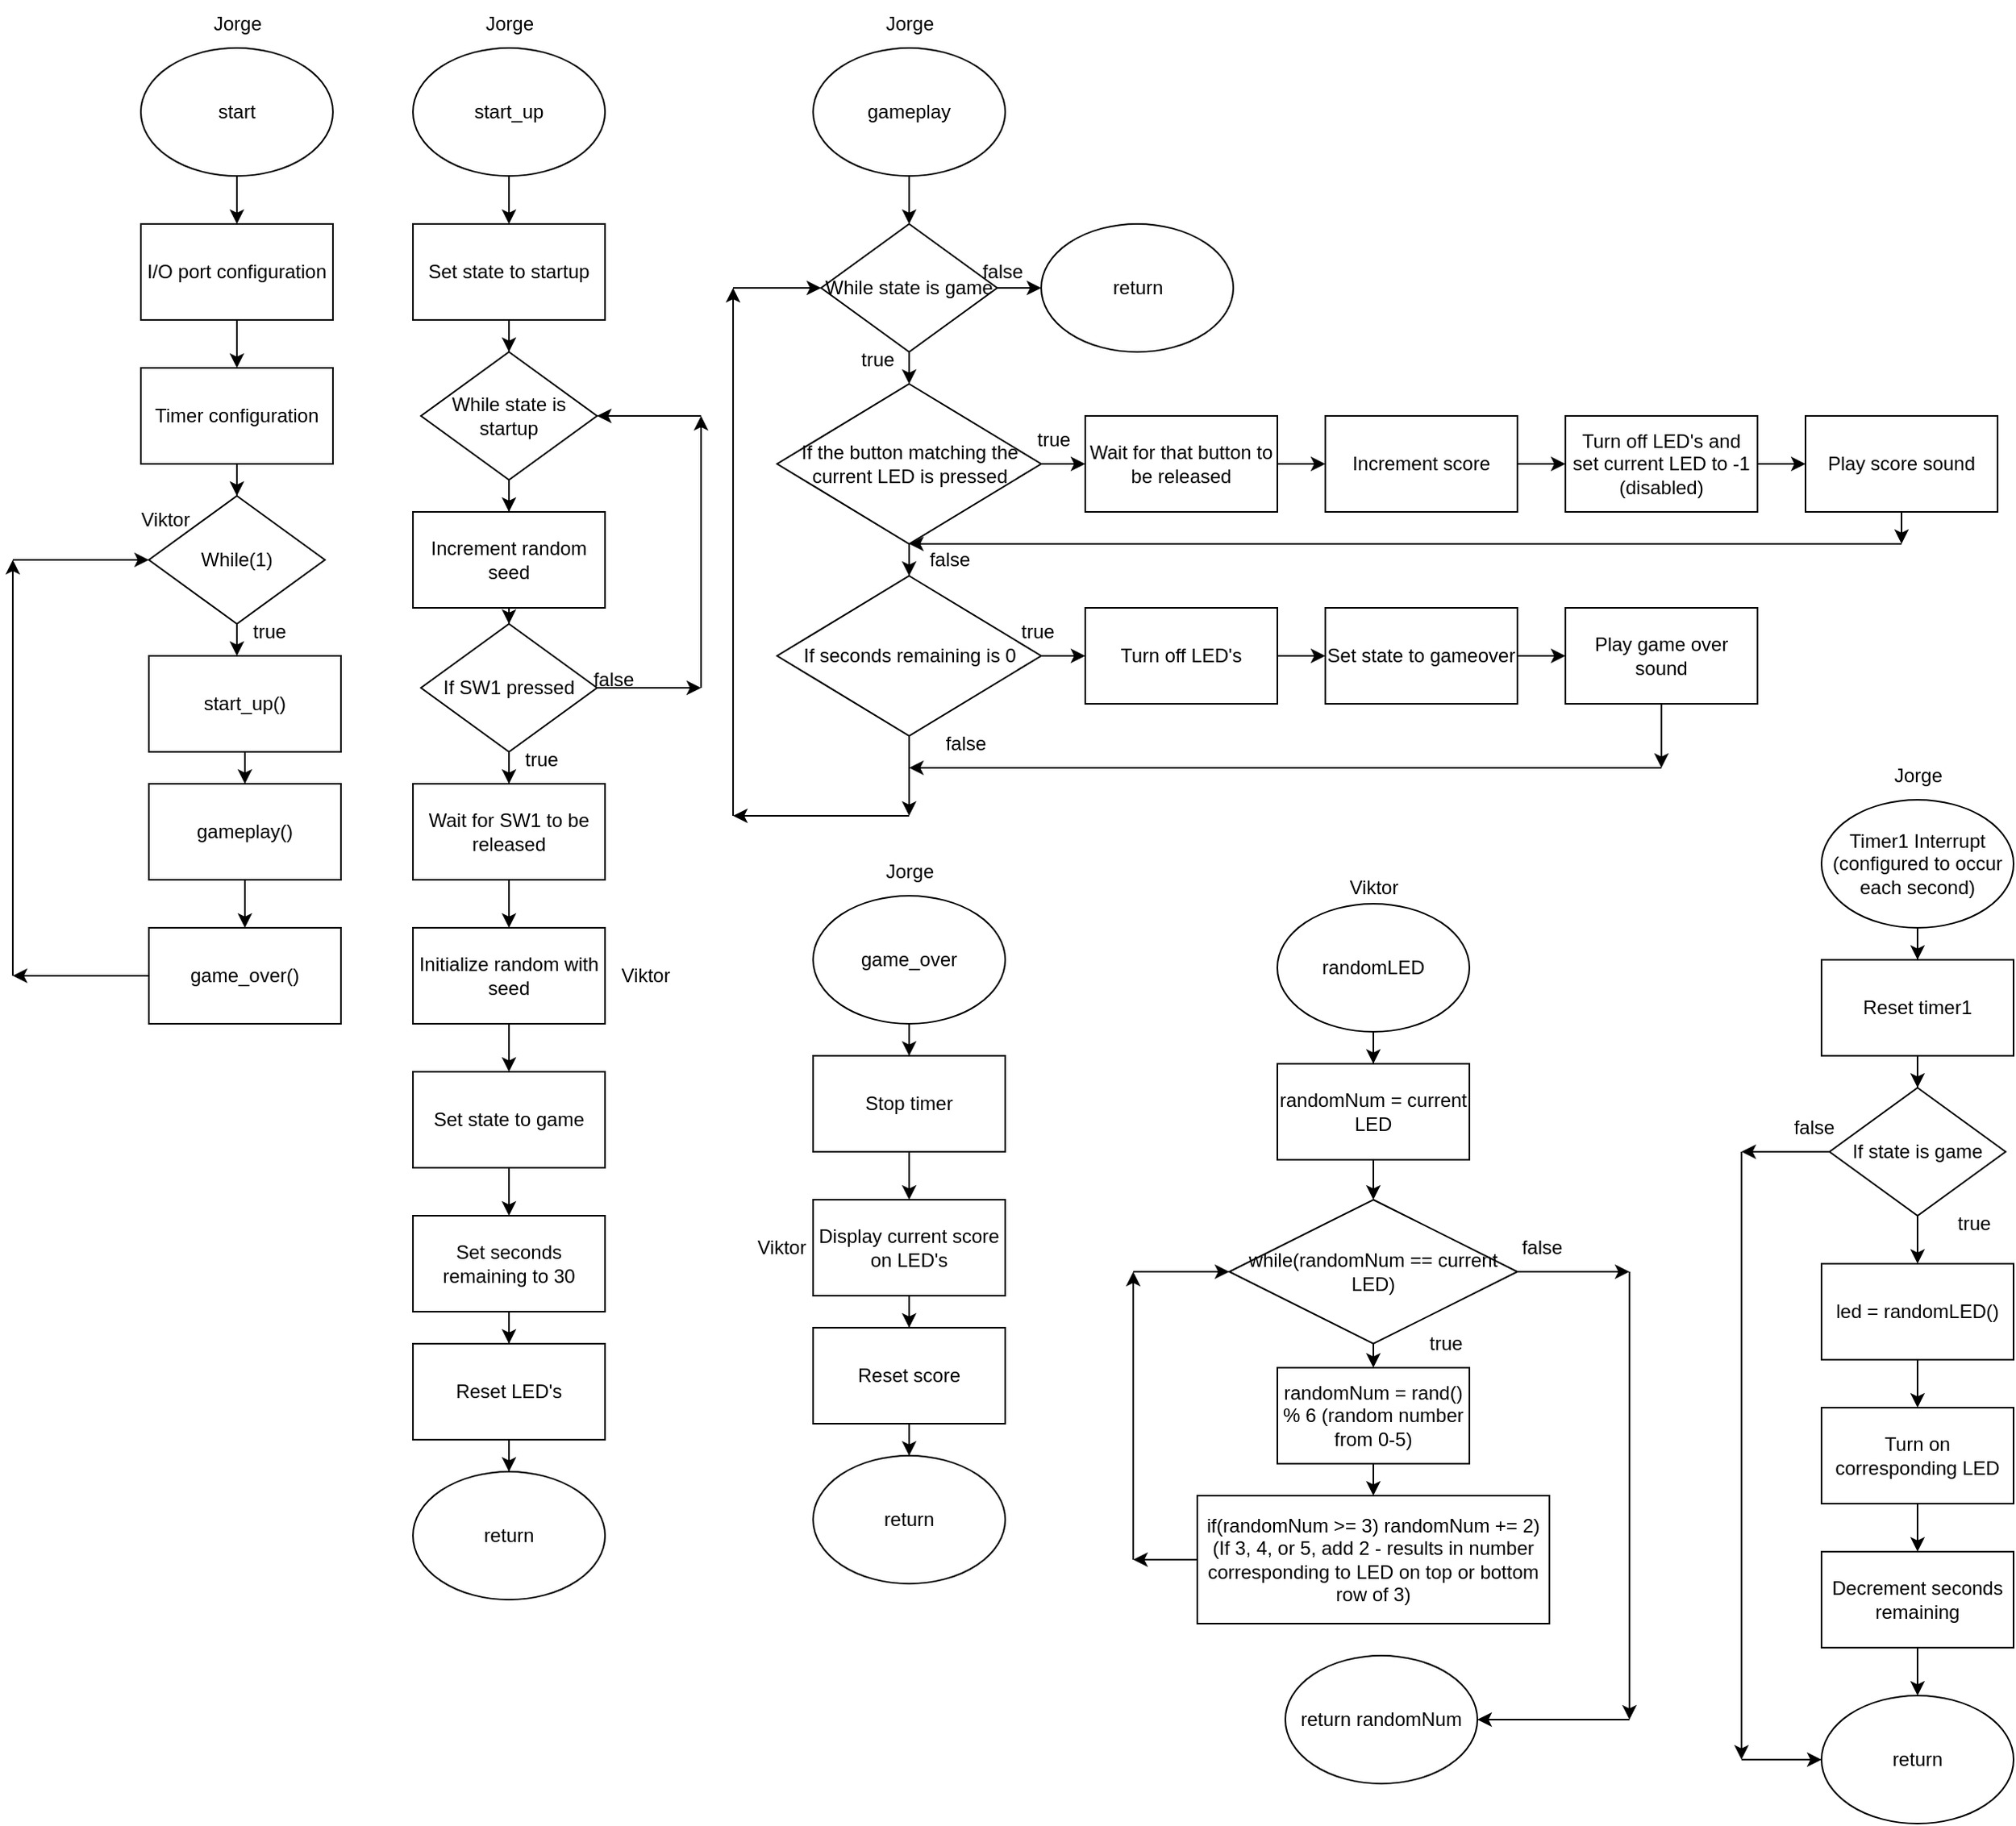 <mxfile version="22.1.5" type="google">
  <diagram name="Page-1" id="yQ4pueWNBLwG0sALhrLb">
    <mxGraphModel dx="3733" dy="2081" grid="1" gridSize="10" guides="1" tooltips="1" connect="1" arrows="1" fold="1" page="1" pageScale="1" pageWidth="850" pageHeight="1100" math="0" shadow="0">
      <root>
        <mxCell id="0" />
        <mxCell id="1" parent="0" />
        <mxCell id="6i89CnMC8SLg-t6TyI8X-24" style="edgeStyle=orthogonalEdgeStyle;rounded=0;orthogonalLoop=1;jettySize=auto;html=1;" parent="1" source="6i89CnMC8SLg-t6TyI8X-2" target="6i89CnMC8SLg-t6TyI8X-3" edge="1">
          <mxGeometry relative="1" as="geometry" />
        </mxCell>
        <mxCell id="6i89CnMC8SLg-t6TyI8X-2" value="start" style="ellipse;whiteSpace=wrap;html=1;" parent="1" vertex="1">
          <mxGeometry x="-830" y="-10" width="120" height="80" as="geometry" />
        </mxCell>
        <mxCell id="6i89CnMC8SLg-t6TyI8X-23" style="edgeStyle=orthogonalEdgeStyle;rounded=0;orthogonalLoop=1;jettySize=auto;html=1;entryX=0.5;entryY=0;entryDx=0;entryDy=0;" parent="1" source="6i89CnMC8SLg-t6TyI8X-3" target="6i89CnMC8SLg-t6TyI8X-4" edge="1">
          <mxGeometry relative="1" as="geometry" />
        </mxCell>
        <mxCell id="6i89CnMC8SLg-t6TyI8X-3" value="I/O port configuration" style="rounded=0;whiteSpace=wrap;html=1;" parent="1" vertex="1">
          <mxGeometry x="-830" y="100" width="120" height="60" as="geometry" />
        </mxCell>
        <mxCell id="6i89CnMC8SLg-t6TyI8X-22" style="edgeStyle=orthogonalEdgeStyle;rounded=0;orthogonalLoop=1;jettySize=auto;html=1;entryX=0.5;entryY=0;entryDx=0;entryDy=0;" parent="1" source="6i89CnMC8SLg-t6TyI8X-4" target="6i89CnMC8SLg-t6TyI8X-5" edge="1">
          <mxGeometry relative="1" as="geometry" />
        </mxCell>
        <mxCell id="6i89CnMC8SLg-t6TyI8X-4" value="Timer configuration" style="rounded=0;whiteSpace=wrap;html=1;" parent="1" vertex="1">
          <mxGeometry x="-830" y="190" width="120" height="60" as="geometry" />
        </mxCell>
        <mxCell id="6i89CnMC8SLg-t6TyI8X-5" value="While(1)" style="rhombus;whiteSpace=wrap;html=1;" parent="1" vertex="1">
          <mxGeometry x="-825" y="270" width="110" height="80" as="geometry" />
        </mxCell>
        <mxCell id="6i89CnMC8SLg-t6TyI8X-17" style="edgeStyle=orthogonalEdgeStyle;rounded=0;orthogonalLoop=1;jettySize=auto;html=1;entryX=0.5;entryY=0;entryDx=0;entryDy=0;" parent="1" source="6i89CnMC8SLg-t6TyI8X-13" target="6i89CnMC8SLg-t6TyI8X-14" edge="1">
          <mxGeometry relative="1" as="geometry" />
        </mxCell>
        <mxCell id="6i89CnMC8SLg-t6TyI8X-13" value="start_up()" style="rounded=0;whiteSpace=wrap;html=1;" parent="1" vertex="1">
          <mxGeometry x="-825" y="370" width="120" height="60" as="geometry" />
        </mxCell>
        <mxCell id="6i89CnMC8SLg-t6TyI8X-18" style="edgeStyle=orthogonalEdgeStyle;rounded=0;orthogonalLoop=1;jettySize=auto;html=1;entryX=0.5;entryY=0;entryDx=0;entryDy=0;" parent="1" source="6i89CnMC8SLg-t6TyI8X-14" target="6i89CnMC8SLg-t6TyI8X-15" edge="1">
          <mxGeometry relative="1" as="geometry" />
        </mxCell>
        <mxCell id="6i89CnMC8SLg-t6TyI8X-14" value="gameplay()" style="rounded=0;whiteSpace=wrap;html=1;" parent="1" vertex="1">
          <mxGeometry x="-825" y="450" width="120" height="60" as="geometry" />
        </mxCell>
        <mxCell id="6i89CnMC8SLg-t6TyI8X-19" style="edgeStyle=orthogonalEdgeStyle;rounded=0;orthogonalLoop=1;jettySize=auto;html=1;" parent="1" source="6i89CnMC8SLg-t6TyI8X-15" edge="1">
          <mxGeometry relative="1" as="geometry">
            <mxPoint x="-910" y="570" as="targetPoint" />
          </mxGeometry>
        </mxCell>
        <mxCell id="6i89CnMC8SLg-t6TyI8X-15" value="game_over()" style="rounded=0;whiteSpace=wrap;html=1;" parent="1" vertex="1">
          <mxGeometry x="-825" y="540" width="120" height="60" as="geometry" />
        </mxCell>
        <mxCell id="6i89CnMC8SLg-t6TyI8X-16" style="edgeStyle=orthogonalEdgeStyle;rounded=0;orthogonalLoop=1;jettySize=auto;html=1;entryX=0.451;entryY=0.003;entryDx=0;entryDy=0;entryPerimeter=0;" parent="1" source="6i89CnMC8SLg-t6TyI8X-5" target="6i89CnMC8SLg-t6TyI8X-13" edge="1">
          <mxGeometry relative="1" as="geometry" />
        </mxCell>
        <mxCell id="6i89CnMC8SLg-t6TyI8X-20" value="" style="endArrow=classic;html=1;rounded=0;" parent="1" edge="1">
          <mxGeometry width="50" height="50" relative="1" as="geometry">
            <mxPoint x="-910" y="570" as="sourcePoint" />
            <mxPoint x="-910" y="310" as="targetPoint" />
          </mxGeometry>
        </mxCell>
        <mxCell id="6i89CnMC8SLg-t6TyI8X-21" value="" style="endArrow=classic;html=1;rounded=0;entryX=0;entryY=0.5;entryDx=0;entryDy=0;" parent="1" target="6i89CnMC8SLg-t6TyI8X-5" edge="1">
          <mxGeometry width="50" height="50" relative="1" as="geometry">
            <mxPoint x="-910" y="310" as="sourcePoint" />
            <mxPoint x="-1030" y="310" as="targetPoint" />
          </mxGeometry>
        </mxCell>
        <mxCell id="6i89CnMC8SLg-t6TyI8X-42" style="edgeStyle=orthogonalEdgeStyle;rounded=0;orthogonalLoop=1;jettySize=auto;html=1;" parent="1" source="6i89CnMC8SLg-t6TyI8X-25" target="6i89CnMC8SLg-t6TyI8X-26" edge="1">
          <mxGeometry relative="1" as="geometry" />
        </mxCell>
        <mxCell id="6i89CnMC8SLg-t6TyI8X-25" value="Timer1 Interrupt (configured to occur each second)" style="ellipse;whiteSpace=wrap;html=1;" parent="1" vertex="1">
          <mxGeometry x="220" y="460" width="120" height="80" as="geometry" />
        </mxCell>
        <mxCell id="6i89CnMC8SLg-t6TyI8X-41" style="edgeStyle=orthogonalEdgeStyle;rounded=0;orthogonalLoop=1;jettySize=auto;html=1;" parent="1" source="6i89CnMC8SLg-t6TyI8X-26" target="6i89CnMC8SLg-t6TyI8X-27" edge="1">
          <mxGeometry relative="1" as="geometry" />
        </mxCell>
        <mxCell id="6i89CnMC8SLg-t6TyI8X-26" value="Reset timer1" style="rounded=0;whiteSpace=wrap;html=1;" parent="1" vertex="1">
          <mxGeometry x="220" y="560" width="120" height="60" as="geometry" />
        </mxCell>
        <mxCell id="6i89CnMC8SLg-t6TyI8X-34" style="edgeStyle=orthogonalEdgeStyle;rounded=0;orthogonalLoop=1;jettySize=auto;html=1;" parent="1" source="6i89CnMC8SLg-t6TyI8X-27" edge="1">
          <mxGeometry relative="1" as="geometry">
            <mxPoint x="170" y="680" as="targetPoint" />
          </mxGeometry>
        </mxCell>
        <mxCell id="6i89CnMC8SLg-t6TyI8X-38" style="edgeStyle=orthogonalEdgeStyle;rounded=0;orthogonalLoop=1;jettySize=auto;html=1;" parent="1" source="6i89CnMC8SLg-t6TyI8X-27" target="6i89CnMC8SLg-t6TyI8X-29" edge="1">
          <mxGeometry relative="1" as="geometry" />
        </mxCell>
        <mxCell id="6i89CnMC8SLg-t6TyI8X-27" value="If state is game" style="rhombus;whiteSpace=wrap;html=1;" parent="1" vertex="1">
          <mxGeometry x="225" y="640" width="110" height="80" as="geometry" />
        </mxCell>
        <mxCell id="6i89CnMC8SLg-t6TyI8X-28" value="true" style="text;html=1;align=center;verticalAlign=middle;resizable=0;points=[];autosize=1;strokeColor=none;fillColor=none;" parent="1" vertex="1">
          <mxGeometry x="295" y="710" width="40" height="30" as="geometry" />
        </mxCell>
        <mxCell id="6i89CnMC8SLg-t6TyI8X-39" style="edgeStyle=orthogonalEdgeStyle;rounded=0;orthogonalLoop=1;jettySize=auto;html=1;" parent="1" source="6i89CnMC8SLg-t6TyI8X-29" target="6i89CnMC8SLg-t6TyI8X-30" edge="1">
          <mxGeometry relative="1" as="geometry" />
        </mxCell>
        <mxCell id="6i89CnMC8SLg-t6TyI8X-29" value="led = randomLED()" style="rounded=0;whiteSpace=wrap;html=1;" parent="1" vertex="1">
          <mxGeometry x="220" y="750" width="120" height="60" as="geometry" />
        </mxCell>
        <mxCell id="6i89CnMC8SLg-t6TyI8X-40" style="edgeStyle=orthogonalEdgeStyle;rounded=0;orthogonalLoop=1;jettySize=auto;html=1;" parent="1" source="6i89CnMC8SLg-t6TyI8X-30" target="6i89CnMC8SLg-t6TyI8X-31" edge="1">
          <mxGeometry relative="1" as="geometry" />
        </mxCell>
        <mxCell id="6i89CnMC8SLg-t6TyI8X-30" value="Turn on corresponding LED" style="rounded=0;whiteSpace=wrap;html=1;" parent="1" vertex="1">
          <mxGeometry x="220" y="840" width="120" height="60" as="geometry" />
        </mxCell>
        <mxCell id="6i89CnMC8SLg-t6TyI8X-37" style="edgeStyle=orthogonalEdgeStyle;rounded=0;orthogonalLoop=1;jettySize=auto;html=1;" parent="1" source="6i89CnMC8SLg-t6TyI8X-31" target="6i89CnMC8SLg-t6TyI8X-33" edge="1">
          <mxGeometry relative="1" as="geometry" />
        </mxCell>
        <mxCell id="6i89CnMC8SLg-t6TyI8X-31" value="Decrement seconds remaining" style="rounded=0;whiteSpace=wrap;html=1;" parent="1" vertex="1">
          <mxGeometry x="220" y="930" width="120" height="60" as="geometry" />
        </mxCell>
        <mxCell id="6i89CnMC8SLg-t6TyI8X-32" value="false" style="text;html=1;align=center;verticalAlign=middle;resizable=0;points=[];autosize=1;strokeColor=none;fillColor=none;" parent="1" vertex="1">
          <mxGeometry x="190" y="650" width="50" height="30" as="geometry" />
        </mxCell>
        <mxCell id="6i89CnMC8SLg-t6TyI8X-33" value="return" style="ellipse;whiteSpace=wrap;html=1;" parent="1" vertex="1">
          <mxGeometry x="220" y="1020" width="120" height="80" as="geometry" />
        </mxCell>
        <mxCell id="6i89CnMC8SLg-t6TyI8X-35" value="" style="endArrow=classic;html=1;rounded=0;" parent="1" edge="1">
          <mxGeometry width="50" height="50" relative="1" as="geometry">
            <mxPoint x="170" y="680" as="sourcePoint" />
            <mxPoint x="170" y="1060" as="targetPoint" />
          </mxGeometry>
        </mxCell>
        <mxCell id="6i89CnMC8SLg-t6TyI8X-36" value="" style="endArrow=classic;html=1;rounded=0;" parent="1" target="6i89CnMC8SLg-t6TyI8X-33" edge="1">
          <mxGeometry width="50" height="50" relative="1" as="geometry">
            <mxPoint x="170" y="1060" as="sourcePoint" />
            <mxPoint x="210" y="1060" as="targetPoint" />
          </mxGeometry>
        </mxCell>
        <mxCell id="ZLJRaEIaYoe57LLzMuyD-22" style="edgeStyle=orthogonalEdgeStyle;rounded=0;orthogonalLoop=1;jettySize=auto;html=1;" edge="1" parent="1" source="6i89CnMC8SLg-t6TyI8X-43" target="ZLJRaEIaYoe57LLzMuyD-3">
          <mxGeometry relative="1" as="geometry" />
        </mxCell>
        <mxCell id="6i89CnMC8SLg-t6TyI8X-43" value="randomLED" style="ellipse;whiteSpace=wrap;html=1;" parent="1" vertex="1">
          <mxGeometry x="-120" y="525" width="120" height="80" as="geometry" />
        </mxCell>
        <mxCell id="ZLJRaEIaYoe57LLzMuyD-21" style="edgeStyle=orthogonalEdgeStyle;rounded=0;orthogonalLoop=1;jettySize=auto;html=1;" edge="1" parent="1" source="ZLJRaEIaYoe57LLzMuyD-3" target="ZLJRaEIaYoe57LLzMuyD-6">
          <mxGeometry relative="1" as="geometry" />
        </mxCell>
        <mxCell id="ZLJRaEIaYoe57LLzMuyD-3" value="randomNum = current LED" style="rounded=0;whiteSpace=wrap;html=1;" vertex="1" parent="1">
          <mxGeometry x="-120" y="625" width="120" height="60" as="geometry" />
        </mxCell>
        <mxCell id="ZLJRaEIaYoe57LLzMuyD-4" value="randomNum = rand() % 6 (random number from 0-5)" style="rounded=0;whiteSpace=wrap;html=1;" vertex="1" parent="1">
          <mxGeometry x="-120" y="815" width="120" height="60" as="geometry" />
        </mxCell>
        <mxCell id="ZLJRaEIaYoe57LLzMuyD-13" style="edgeStyle=orthogonalEdgeStyle;rounded=0;orthogonalLoop=1;jettySize=auto;html=1;" edge="1" parent="1" source="ZLJRaEIaYoe57LLzMuyD-6">
          <mxGeometry relative="1" as="geometry">
            <mxPoint x="100" y="755" as="targetPoint" />
          </mxGeometry>
        </mxCell>
        <mxCell id="ZLJRaEIaYoe57LLzMuyD-6" value="while(randomNum == current LED)" style="rhombus;whiteSpace=wrap;html=1;" vertex="1" parent="1">
          <mxGeometry x="-150" y="710" width="180" height="90" as="geometry" />
        </mxCell>
        <mxCell id="ZLJRaEIaYoe57LLzMuyD-10" style="edgeStyle=orthogonalEdgeStyle;rounded=0;orthogonalLoop=1;jettySize=auto;html=1;" edge="1" parent="1" source="ZLJRaEIaYoe57LLzMuyD-7">
          <mxGeometry relative="1" as="geometry">
            <mxPoint x="-210" y="935" as="targetPoint" />
          </mxGeometry>
        </mxCell>
        <mxCell id="ZLJRaEIaYoe57LLzMuyD-7" value="if(randomNum &amp;gt;= 3) randomNum += 2)&lt;br&gt;(If 3, 4, or 5, add 2 - results in number corresponding to LED on top or bottom row of 3)" style="rounded=0;whiteSpace=wrap;html=1;" vertex="1" parent="1">
          <mxGeometry x="-170" y="895" width="220" height="80" as="geometry" />
        </mxCell>
        <mxCell id="ZLJRaEIaYoe57LLzMuyD-8" value="true" style="text;html=1;align=center;verticalAlign=middle;resizable=0;points=[];autosize=1;strokeColor=none;fillColor=none;" vertex="1" parent="1">
          <mxGeometry x="-35" y="785" width="40" height="30" as="geometry" />
        </mxCell>
        <mxCell id="ZLJRaEIaYoe57LLzMuyD-9" value="false" style="text;html=1;align=center;verticalAlign=middle;resizable=0;points=[];autosize=1;strokeColor=none;fillColor=none;" vertex="1" parent="1">
          <mxGeometry x="20" y="725" width="50" height="30" as="geometry" />
        </mxCell>
        <mxCell id="ZLJRaEIaYoe57LLzMuyD-11" value="" style="endArrow=classic;html=1;rounded=0;" edge="1" parent="1">
          <mxGeometry width="50" height="50" relative="1" as="geometry">
            <mxPoint x="-210" y="935" as="sourcePoint" />
            <mxPoint x="-210" y="755" as="targetPoint" />
          </mxGeometry>
        </mxCell>
        <mxCell id="ZLJRaEIaYoe57LLzMuyD-12" value="" style="endArrow=classic;html=1;rounded=0;entryX=0;entryY=0.5;entryDx=0;entryDy=0;" edge="1" parent="1" target="ZLJRaEIaYoe57LLzMuyD-6">
          <mxGeometry width="50" height="50" relative="1" as="geometry">
            <mxPoint x="-210" y="755" as="sourcePoint" />
            <mxPoint x="-280" y="795" as="targetPoint" />
          </mxGeometry>
        </mxCell>
        <mxCell id="ZLJRaEIaYoe57LLzMuyD-14" value="" style="endArrow=classic;html=1;rounded=0;" edge="1" parent="1">
          <mxGeometry width="50" height="50" relative="1" as="geometry">
            <mxPoint x="100" y="755" as="sourcePoint" />
            <mxPoint x="100" y="1035" as="targetPoint" />
          </mxGeometry>
        </mxCell>
        <mxCell id="ZLJRaEIaYoe57LLzMuyD-15" value="return randomNum" style="ellipse;whiteSpace=wrap;html=1;" vertex="1" parent="1">
          <mxGeometry x="-115" y="995" width="120" height="80" as="geometry" />
        </mxCell>
        <mxCell id="ZLJRaEIaYoe57LLzMuyD-16" value="" style="endArrow=classic;html=1;rounded=0;" edge="1" parent="1" target="ZLJRaEIaYoe57LLzMuyD-15">
          <mxGeometry width="50" height="50" relative="1" as="geometry">
            <mxPoint x="100" y="1035" as="sourcePoint" />
            <mxPoint x="-140" y="1075" as="targetPoint" />
          </mxGeometry>
        </mxCell>
        <mxCell id="ZLJRaEIaYoe57LLzMuyD-17" value="" style="endArrow=classic;html=1;rounded=0;" edge="1" parent="1" source="ZLJRaEIaYoe57LLzMuyD-6" target="ZLJRaEIaYoe57LLzMuyD-4">
          <mxGeometry width="50" height="50" relative="1" as="geometry">
            <mxPoint x="-410" y="945" as="sourcePoint" />
            <mxPoint x="-360" y="895" as="targetPoint" />
          </mxGeometry>
        </mxCell>
        <mxCell id="ZLJRaEIaYoe57LLzMuyD-20" value="" style="endArrow=classic;html=1;rounded=0;" edge="1" parent="1" source="ZLJRaEIaYoe57LLzMuyD-4" target="ZLJRaEIaYoe57LLzMuyD-7">
          <mxGeometry width="50" height="50" relative="1" as="geometry">
            <mxPoint x="-310" y="1025" as="sourcePoint" />
            <mxPoint x="-260" y="975" as="targetPoint" />
          </mxGeometry>
        </mxCell>
        <mxCell id="ZLJRaEIaYoe57LLzMuyD-23" value="true" style="text;html=1;align=center;verticalAlign=middle;resizable=0;points=[];autosize=1;strokeColor=none;fillColor=none;" vertex="1" parent="1">
          <mxGeometry x="-770" y="340" width="40" height="30" as="geometry" />
        </mxCell>
        <mxCell id="ZLJRaEIaYoe57LLzMuyD-58" style="edgeStyle=orthogonalEdgeStyle;rounded=0;orthogonalLoop=1;jettySize=auto;html=1;" edge="1" parent="1" source="ZLJRaEIaYoe57LLzMuyD-28" target="ZLJRaEIaYoe57LLzMuyD-29">
          <mxGeometry relative="1" as="geometry" />
        </mxCell>
        <mxCell id="ZLJRaEIaYoe57LLzMuyD-28" value="start_up" style="ellipse;whiteSpace=wrap;html=1;" vertex="1" parent="1">
          <mxGeometry x="-660" y="-10" width="120" height="80" as="geometry" />
        </mxCell>
        <mxCell id="ZLJRaEIaYoe57LLzMuyD-57" style="edgeStyle=orthogonalEdgeStyle;rounded=0;orthogonalLoop=1;jettySize=auto;html=1;" edge="1" parent="1" source="ZLJRaEIaYoe57LLzMuyD-29" target="ZLJRaEIaYoe57LLzMuyD-32">
          <mxGeometry relative="1" as="geometry" />
        </mxCell>
        <mxCell id="ZLJRaEIaYoe57LLzMuyD-29" value="Set state to startup" style="rounded=0;whiteSpace=wrap;html=1;" vertex="1" parent="1">
          <mxGeometry x="-660" y="100" width="120" height="60" as="geometry" />
        </mxCell>
        <mxCell id="ZLJRaEIaYoe57LLzMuyD-56" style="edgeStyle=orthogonalEdgeStyle;rounded=0;orthogonalLoop=1;jettySize=auto;html=1;" edge="1" parent="1" source="ZLJRaEIaYoe57LLzMuyD-32" target="ZLJRaEIaYoe57LLzMuyD-33">
          <mxGeometry relative="1" as="geometry" />
        </mxCell>
        <mxCell id="ZLJRaEIaYoe57LLzMuyD-32" value="While state is startup" style="rhombus;whiteSpace=wrap;html=1;" vertex="1" parent="1">
          <mxGeometry x="-655" y="180" width="110" height="80" as="geometry" />
        </mxCell>
        <mxCell id="ZLJRaEIaYoe57LLzMuyD-55" style="edgeStyle=orthogonalEdgeStyle;rounded=0;orthogonalLoop=1;jettySize=auto;html=1;" edge="1" parent="1" source="ZLJRaEIaYoe57LLzMuyD-33" target="ZLJRaEIaYoe57LLzMuyD-34">
          <mxGeometry relative="1" as="geometry" />
        </mxCell>
        <mxCell id="ZLJRaEIaYoe57LLzMuyD-33" value="Increment random seed" style="rounded=0;whiteSpace=wrap;html=1;" vertex="1" parent="1">
          <mxGeometry x="-660" y="280" width="120" height="60" as="geometry" />
        </mxCell>
        <mxCell id="ZLJRaEIaYoe57LLzMuyD-37" style="edgeStyle=orthogonalEdgeStyle;rounded=0;orthogonalLoop=1;jettySize=auto;html=1;" edge="1" parent="1" source="ZLJRaEIaYoe57LLzMuyD-34">
          <mxGeometry relative="1" as="geometry">
            <mxPoint x="-480" y="390" as="targetPoint" />
          </mxGeometry>
        </mxCell>
        <mxCell id="ZLJRaEIaYoe57LLzMuyD-54" style="edgeStyle=orthogonalEdgeStyle;rounded=0;orthogonalLoop=1;jettySize=auto;html=1;" edge="1" parent="1" source="ZLJRaEIaYoe57LLzMuyD-34" target="ZLJRaEIaYoe57LLzMuyD-41">
          <mxGeometry relative="1" as="geometry" />
        </mxCell>
        <mxCell id="ZLJRaEIaYoe57LLzMuyD-34" value="If SW1 pressed" style="rhombus;whiteSpace=wrap;html=1;" vertex="1" parent="1">
          <mxGeometry x="-655" y="350" width="110" height="80" as="geometry" />
        </mxCell>
        <mxCell id="ZLJRaEIaYoe57LLzMuyD-36" value="false" style="text;html=1;align=center;verticalAlign=middle;resizable=0;points=[];autosize=1;strokeColor=none;fillColor=none;" vertex="1" parent="1">
          <mxGeometry x="-560" y="370" width="50" height="30" as="geometry" />
        </mxCell>
        <mxCell id="ZLJRaEIaYoe57LLzMuyD-38" value="" style="endArrow=classic;html=1;rounded=0;" edge="1" parent="1">
          <mxGeometry width="50" height="50" relative="1" as="geometry">
            <mxPoint x="-480" y="390" as="sourcePoint" />
            <mxPoint x="-480" y="220" as="targetPoint" />
          </mxGeometry>
        </mxCell>
        <mxCell id="ZLJRaEIaYoe57LLzMuyD-39" value="" style="endArrow=classic;html=1;rounded=0;" edge="1" parent="1" target="ZLJRaEIaYoe57LLzMuyD-32">
          <mxGeometry width="50" height="50" relative="1" as="geometry">
            <mxPoint x="-480" y="220" as="sourcePoint" />
            <mxPoint x="-360" y="110" as="targetPoint" />
          </mxGeometry>
        </mxCell>
        <mxCell id="ZLJRaEIaYoe57LLzMuyD-53" style="edgeStyle=orthogonalEdgeStyle;rounded=0;orthogonalLoop=1;jettySize=auto;html=1;" edge="1" parent="1" source="ZLJRaEIaYoe57LLzMuyD-41" target="ZLJRaEIaYoe57LLzMuyD-42">
          <mxGeometry relative="1" as="geometry" />
        </mxCell>
        <mxCell id="ZLJRaEIaYoe57LLzMuyD-41" value="Wait for SW1 to be released" style="rounded=0;whiteSpace=wrap;html=1;" vertex="1" parent="1">
          <mxGeometry x="-660" y="450" width="120" height="60" as="geometry" />
        </mxCell>
        <mxCell id="ZLJRaEIaYoe57LLzMuyD-52" style="edgeStyle=orthogonalEdgeStyle;rounded=0;orthogonalLoop=1;jettySize=auto;html=1;" edge="1" parent="1" source="ZLJRaEIaYoe57LLzMuyD-42" target="ZLJRaEIaYoe57LLzMuyD-43">
          <mxGeometry relative="1" as="geometry" />
        </mxCell>
        <mxCell id="ZLJRaEIaYoe57LLzMuyD-42" value="Initialize random with seed" style="rounded=0;whiteSpace=wrap;html=1;" vertex="1" parent="1">
          <mxGeometry x="-660" y="540" width="120" height="60" as="geometry" />
        </mxCell>
        <mxCell id="ZLJRaEIaYoe57LLzMuyD-51" style="edgeStyle=orthogonalEdgeStyle;rounded=0;orthogonalLoop=1;jettySize=auto;html=1;" edge="1" parent="1" source="ZLJRaEIaYoe57LLzMuyD-43" target="ZLJRaEIaYoe57LLzMuyD-44">
          <mxGeometry relative="1" as="geometry" />
        </mxCell>
        <mxCell id="ZLJRaEIaYoe57LLzMuyD-43" value="Set state to game" style="rounded=0;whiteSpace=wrap;html=1;" vertex="1" parent="1">
          <mxGeometry x="-660" y="630" width="120" height="60" as="geometry" />
        </mxCell>
        <mxCell id="ZLJRaEIaYoe57LLzMuyD-48" style="edgeStyle=orthogonalEdgeStyle;rounded=0;orthogonalLoop=1;jettySize=auto;html=1;" edge="1" parent="1" source="ZLJRaEIaYoe57LLzMuyD-44" target="ZLJRaEIaYoe57LLzMuyD-45">
          <mxGeometry relative="1" as="geometry" />
        </mxCell>
        <mxCell id="ZLJRaEIaYoe57LLzMuyD-44" value="Set seconds remaining to 30" style="rounded=0;whiteSpace=wrap;html=1;" vertex="1" parent="1">
          <mxGeometry x="-660" y="720" width="120" height="60" as="geometry" />
        </mxCell>
        <mxCell id="ZLJRaEIaYoe57LLzMuyD-47" style="edgeStyle=orthogonalEdgeStyle;rounded=0;orthogonalLoop=1;jettySize=auto;html=1;" edge="1" parent="1" source="ZLJRaEIaYoe57LLzMuyD-45" target="ZLJRaEIaYoe57LLzMuyD-46">
          <mxGeometry relative="1" as="geometry" />
        </mxCell>
        <mxCell id="ZLJRaEIaYoe57LLzMuyD-45" value="Reset LED&#39;s" style="rounded=0;whiteSpace=wrap;html=1;" vertex="1" parent="1">
          <mxGeometry x="-660" y="800" width="120" height="60" as="geometry" />
        </mxCell>
        <mxCell id="ZLJRaEIaYoe57LLzMuyD-46" value="return" style="ellipse;whiteSpace=wrap;html=1;" vertex="1" parent="1">
          <mxGeometry x="-660" y="880" width="120" height="80" as="geometry" />
        </mxCell>
        <mxCell id="ZLJRaEIaYoe57LLzMuyD-84" style="edgeStyle=orthogonalEdgeStyle;rounded=0;orthogonalLoop=1;jettySize=auto;html=1;" edge="1" parent="1" source="ZLJRaEIaYoe57LLzMuyD-60" target="ZLJRaEIaYoe57LLzMuyD-64">
          <mxGeometry relative="1" as="geometry" />
        </mxCell>
        <mxCell id="ZLJRaEIaYoe57LLzMuyD-60" value="gameplay" style="ellipse;whiteSpace=wrap;html=1;" vertex="1" parent="1">
          <mxGeometry x="-410" y="-10" width="120" height="80" as="geometry" />
        </mxCell>
        <mxCell id="ZLJRaEIaYoe57LLzMuyD-63" style="edgeStyle=orthogonalEdgeStyle;rounded=0;orthogonalLoop=1;jettySize=auto;html=1;" edge="1" parent="1" source="ZLJRaEIaYoe57LLzMuyD-64">
          <mxGeometry relative="1" as="geometry">
            <mxPoint x="-349.971" y="200" as="targetPoint" />
          </mxGeometry>
        </mxCell>
        <mxCell id="ZLJRaEIaYoe57LLzMuyD-122" style="edgeStyle=orthogonalEdgeStyle;rounded=0;orthogonalLoop=1;jettySize=auto;html=1;" edge="1" parent="1" source="ZLJRaEIaYoe57LLzMuyD-64" target="ZLJRaEIaYoe57LLzMuyD-120">
          <mxGeometry relative="1" as="geometry" />
        </mxCell>
        <mxCell id="ZLJRaEIaYoe57LLzMuyD-64" value="While state is game" style="rhombus;whiteSpace=wrap;html=1;" vertex="1" parent="1">
          <mxGeometry x="-405" y="100" width="110" height="80" as="geometry" />
        </mxCell>
        <mxCell id="ZLJRaEIaYoe57LLzMuyD-92" style="edgeStyle=orthogonalEdgeStyle;rounded=0;orthogonalLoop=1;jettySize=auto;html=1;" edge="1" parent="1" source="ZLJRaEIaYoe57LLzMuyD-87" target="ZLJRaEIaYoe57LLzMuyD-88">
          <mxGeometry relative="1" as="geometry" />
        </mxCell>
        <mxCell id="ZLJRaEIaYoe57LLzMuyD-97" style="edgeStyle=orthogonalEdgeStyle;rounded=0;orthogonalLoop=1;jettySize=auto;html=1;" edge="1" parent="1" source="ZLJRaEIaYoe57LLzMuyD-87" target="ZLJRaEIaYoe57LLzMuyD-96">
          <mxGeometry relative="1" as="geometry" />
        </mxCell>
        <mxCell id="ZLJRaEIaYoe57LLzMuyD-87" value="If the button matching the current LED is pressed" style="rhombus;whiteSpace=wrap;html=1;" vertex="1" parent="1">
          <mxGeometry x="-432.5" y="200" width="165" height="100" as="geometry" />
        </mxCell>
        <mxCell id="ZLJRaEIaYoe57LLzMuyD-93" style="edgeStyle=orthogonalEdgeStyle;rounded=0;orthogonalLoop=1;jettySize=auto;html=1;" edge="1" parent="1" source="ZLJRaEIaYoe57LLzMuyD-88" target="ZLJRaEIaYoe57LLzMuyD-89">
          <mxGeometry relative="1" as="geometry" />
        </mxCell>
        <mxCell id="ZLJRaEIaYoe57LLzMuyD-88" value="Wait for that button to be released" style="rounded=0;whiteSpace=wrap;html=1;" vertex="1" parent="1">
          <mxGeometry x="-240" y="220" width="120" height="60" as="geometry" />
        </mxCell>
        <mxCell id="ZLJRaEIaYoe57LLzMuyD-94" style="edgeStyle=orthogonalEdgeStyle;rounded=0;orthogonalLoop=1;jettySize=auto;html=1;" edge="1" parent="1" source="ZLJRaEIaYoe57LLzMuyD-89" target="ZLJRaEIaYoe57LLzMuyD-91">
          <mxGeometry relative="1" as="geometry" />
        </mxCell>
        <mxCell id="ZLJRaEIaYoe57LLzMuyD-89" value="Increment score" style="rounded=0;whiteSpace=wrap;html=1;" vertex="1" parent="1">
          <mxGeometry x="-90" y="220" width="120" height="60" as="geometry" />
        </mxCell>
        <mxCell id="ZLJRaEIaYoe57LLzMuyD-114" style="edgeStyle=orthogonalEdgeStyle;rounded=0;orthogonalLoop=1;jettySize=auto;html=1;" edge="1" parent="1" source="ZLJRaEIaYoe57LLzMuyD-90">
          <mxGeometry relative="1" as="geometry">
            <mxPoint x="270" y="300" as="targetPoint" />
          </mxGeometry>
        </mxCell>
        <mxCell id="ZLJRaEIaYoe57LLzMuyD-90" value="Play score sound" style="rounded=0;whiteSpace=wrap;html=1;" vertex="1" parent="1">
          <mxGeometry x="210" y="220" width="120" height="60" as="geometry" />
        </mxCell>
        <mxCell id="ZLJRaEIaYoe57LLzMuyD-95" style="edgeStyle=orthogonalEdgeStyle;rounded=0;orthogonalLoop=1;jettySize=auto;html=1;" edge="1" parent="1" source="ZLJRaEIaYoe57LLzMuyD-91" target="ZLJRaEIaYoe57LLzMuyD-90">
          <mxGeometry relative="1" as="geometry" />
        </mxCell>
        <mxCell id="ZLJRaEIaYoe57LLzMuyD-91" value="Turn off LED&#39;s and set current LED to -1 (disabled)" style="rounded=0;whiteSpace=wrap;html=1;" vertex="1" parent="1">
          <mxGeometry x="60" y="220" width="120" height="60" as="geometry" />
        </mxCell>
        <mxCell id="ZLJRaEIaYoe57LLzMuyD-99" style="edgeStyle=orthogonalEdgeStyle;rounded=0;orthogonalLoop=1;jettySize=auto;html=1;" edge="1" parent="1" source="ZLJRaEIaYoe57LLzMuyD-96" target="ZLJRaEIaYoe57LLzMuyD-98">
          <mxGeometry relative="1" as="geometry" />
        </mxCell>
        <mxCell id="ZLJRaEIaYoe57LLzMuyD-106" style="edgeStyle=orthogonalEdgeStyle;rounded=0;orthogonalLoop=1;jettySize=auto;html=1;" edge="1" parent="1" source="ZLJRaEIaYoe57LLzMuyD-96">
          <mxGeometry relative="1" as="geometry">
            <mxPoint x="-350" y="470" as="targetPoint" />
          </mxGeometry>
        </mxCell>
        <mxCell id="ZLJRaEIaYoe57LLzMuyD-96" value="If seconds remaining is 0" style="rhombus;whiteSpace=wrap;html=1;" vertex="1" parent="1">
          <mxGeometry x="-432.5" y="320" width="165" height="100" as="geometry" />
        </mxCell>
        <mxCell id="ZLJRaEIaYoe57LLzMuyD-101" style="edgeStyle=orthogonalEdgeStyle;rounded=0;orthogonalLoop=1;jettySize=auto;html=1;" edge="1" parent="1" source="ZLJRaEIaYoe57LLzMuyD-98" target="ZLJRaEIaYoe57LLzMuyD-100">
          <mxGeometry relative="1" as="geometry" />
        </mxCell>
        <mxCell id="ZLJRaEIaYoe57LLzMuyD-98" value="Turn off LED&#39;s" style="rounded=0;whiteSpace=wrap;html=1;" vertex="1" parent="1">
          <mxGeometry x="-240" y="340" width="120" height="60" as="geometry" />
        </mxCell>
        <mxCell id="ZLJRaEIaYoe57LLzMuyD-103" style="edgeStyle=orthogonalEdgeStyle;rounded=0;orthogonalLoop=1;jettySize=auto;html=1;" edge="1" parent="1" source="ZLJRaEIaYoe57LLzMuyD-100" target="ZLJRaEIaYoe57LLzMuyD-102">
          <mxGeometry relative="1" as="geometry" />
        </mxCell>
        <mxCell id="ZLJRaEIaYoe57LLzMuyD-100" value="Set state to gameover" style="rounded=0;whiteSpace=wrap;html=1;" vertex="1" parent="1">
          <mxGeometry x="-90" y="340" width="120" height="60" as="geometry" />
        </mxCell>
        <mxCell id="ZLJRaEIaYoe57LLzMuyD-116" style="edgeStyle=orthogonalEdgeStyle;rounded=0;orthogonalLoop=1;jettySize=auto;html=1;" edge="1" parent="1" source="ZLJRaEIaYoe57LLzMuyD-102">
          <mxGeometry relative="1" as="geometry">
            <mxPoint x="120" y="440" as="targetPoint" />
          </mxGeometry>
        </mxCell>
        <mxCell id="ZLJRaEIaYoe57LLzMuyD-102" value="Play game over sound" style="rounded=0;whiteSpace=wrap;html=1;" vertex="1" parent="1">
          <mxGeometry x="60" y="340" width="120" height="60" as="geometry" />
        </mxCell>
        <mxCell id="ZLJRaEIaYoe57LLzMuyD-104" value="false" style="text;html=1;align=center;verticalAlign=middle;resizable=0;points=[];autosize=1;strokeColor=none;fillColor=none;" vertex="1" parent="1">
          <mxGeometry x="-350" y="295" width="50" height="30" as="geometry" />
        </mxCell>
        <mxCell id="ZLJRaEIaYoe57LLzMuyD-105" value="false" style="text;html=1;align=center;verticalAlign=middle;resizable=0;points=[];autosize=1;strokeColor=none;fillColor=none;" vertex="1" parent="1">
          <mxGeometry x="-340" y="410" width="50" height="30" as="geometry" />
        </mxCell>
        <mxCell id="ZLJRaEIaYoe57LLzMuyD-107" value="" style="endArrow=classic;html=1;rounded=0;" edge="1" parent="1">
          <mxGeometry width="50" height="50" relative="1" as="geometry">
            <mxPoint x="-350" y="470" as="sourcePoint" />
            <mxPoint x="-460" y="470" as="targetPoint" />
          </mxGeometry>
        </mxCell>
        <mxCell id="ZLJRaEIaYoe57LLzMuyD-108" value="" style="endArrow=classic;html=1;rounded=0;" edge="1" parent="1">
          <mxGeometry width="50" height="50" relative="1" as="geometry">
            <mxPoint x="-460" y="470" as="sourcePoint" />
            <mxPoint x="-460" y="140" as="targetPoint" />
          </mxGeometry>
        </mxCell>
        <mxCell id="ZLJRaEIaYoe57LLzMuyD-109" value="" style="endArrow=classic;html=1;rounded=0;" edge="1" parent="1" target="ZLJRaEIaYoe57LLzMuyD-64">
          <mxGeometry width="50" height="50" relative="1" as="geometry">
            <mxPoint x="-460" y="140" as="sourcePoint" />
            <mxPoint x="-520" y="80" as="targetPoint" />
          </mxGeometry>
        </mxCell>
        <mxCell id="ZLJRaEIaYoe57LLzMuyD-111" value="true" style="text;html=1;align=center;verticalAlign=middle;resizable=0;points=[];autosize=1;strokeColor=none;fillColor=none;" vertex="1" parent="1">
          <mxGeometry x="-600" y="420" width="40" height="30" as="geometry" />
        </mxCell>
        <mxCell id="ZLJRaEIaYoe57LLzMuyD-112" value="true" style="text;html=1;align=center;verticalAlign=middle;resizable=0;points=[];autosize=1;strokeColor=none;fillColor=none;" vertex="1" parent="1">
          <mxGeometry x="-290" y="340" width="40" height="30" as="geometry" />
        </mxCell>
        <mxCell id="ZLJRaEIaYoe57LLzMuyD-113" value="true" style="text;html=1;align=center;verticalAlign=middle;resizable=0;points=[];autosize=1;strokeColor=none;fillColor=none;" vertex="1" parent="1">
          <mxGeometry x="-280" y="220" width="40" height="30" as="geometry" />
        </mxCell>
        <mxCell id="ZLJRaEIaYoe57LLzMuyD-115" value="" style="endArrow=classic;html=1;rounded=0;entryX=0.5;entryY=1;entryDx=0;entryDy=0;" edge="1" parent="1" target="ZLJRaEIaYoe57LLzMuyD-87">
          <mxGeometry width="50" height="50" relative="1" as="geometry">
            <mxPoint x="270" y="300" as="sourcePoint" />
            <mxPoint x="310" y="370" as="targetPoint" />
          </mxGeometry>
        </mxCell>
        <mxCell id="ZLJRaEIaYoe57LLzMuyD-117" value="" style="endArrow=classic;html=1;rounded=0;" edge="1" parent="1">
          <mxGeometry width="50" height="50" relative="1" as="geometry">
            <mxPoint x="120" y="440" as="sourcePoint" />
            <mxPoint x="-350" y="440" as="targetPoint" />
          </mxGeometry>
        </mxCell>
        <mxCell id="ZLJRaEIaYoe57LLzMuyD-118" value="true" style="text;html=1;align=center;verticalAlign=middle;resizable=0;points=[];autosize=1;strokeColor=none;fillColor=none;" vertex="1" parent="1">
          <mxGeometry x="-390" y="170" width="40" height="30" as="geometry" />
        </mxCell>
        <mxCell id="ZLJRaEIaYoe57LLzMuyD-119" value="false" style="text;html=1;align=center;verticalAlign=middle;resizable=0;points=[];autosize=1;strokeColor=none;fillColor=none;" vertex="1" parent="1">
          <mxGeometry x="-317.5" y="115" width="50" height="30" as="geometry" />
        </mxCell>
        <mxCell id="ZLJRaEIaYoe57LLzMuyD-120" value="return" style="ellipse;whiteSpace=wrap;html=1;" vertex="1" parent="1">
          <mxGeometry x="-267.5" y="100" width="120" height="80" as="geometry" />
        </mxCell>
        <mxCell id="ZLJRaEIaYoe57LLzMuyD-127" style="edgeStyle=orthogonalEdgeStyle;rounded=0;orthogonalLoop=1;jettySize=auto;html=1;" edge="1" parent="1" source="ZLJRaEIaYoe57LLzMuyD-123" target="ZLJRaEIaYoe57LLzMuyD-124">
          <mxGeometry relative="1" as="geometry" />
        </mxCell>
        <mxCell id="ZLJRaEIaYoe57LLzMuyD-123" value="game_over" style="ellipse;whiteSpace=wrap;html=1;" vertex="1" parent="1">
          <mxGeometry x="-410" y="520" width="120" height="80" as="geometry" />
        </mxCell>
        <mxCell id="ZLJRaEIaYoe57LLzMuyD-128" style="edgeStyle=orthogonalEdgeStyle;rounded=0;orthogonalLoop=1;jettySize=auto;html=1;" edge="1" parent="1" source="ZLJRaEIaYoe57LLzMuyD-124" target="ZLJRaEIaYoe57LLzMuyD-125">
          <mxGeometry relative="1" as="geometry" />
        </mxCell>
        <mxCell id="ZLJRaEIaYoe57LLzMuyD-124" value="Stop timer" style="rounded=0;whiteSpace=wrap;html=1;" vertex="1" parent="1">
          <mxGeometry x="-410" y="620" width="120" height="60" as="geometry" />
        </mxCell>
        <mxCell id="ZLJRaEIaYoe57LLzMuyD-129" style="edgeStyle=orthogonalEdgeStyle;rounded=0;orthogonalLoop=1;jettySize=auto;html=1;" edge="1" parent="1" source="ZLJRaEIaYoe57LLzMuyD-125" target="ZLJRaEIaYoe57LLzMuyD-126">
          <mxGeometry relative="1" as="geometry" />
        </mxCell>
        <mxCell id="ZLJRaEIaYoe57LLzMuyD-125" value="Display current score on LED&#39;s" style="rounded=0;whiteSpace=wrap;html=1;" vertex="1" parent="1">
          <mxGeometry x="-410" y="710" width="120" height="60" as="geometry" />
        </mxCell>
        <mxCell id="ZLJRaEIaYoe57LLzMuyD-131" style="edgeStyle=orthogonalEdgeStyle;rounded=0;orthogonalLoop=1;jettySize=auto;html=1;" edge="1" parent="1" source="ZLJRaEIaYoe57LLzMuyD-126" target="ZLJRaEIaYoe57LLzMuyD-130">
          <mxGeometry relative="1" as="geometry" />
        </mxCell>
        <mxCell id="ZLJRaEIaYoe57LLzMuyD-126" value="Reset score" style="rounded=0;whiteSpace=wrap;html=1;" vertex="1" parent="1">
          <mxGeometry x="-410" y="790" width="120" height="60" as="geometry" />
        </mxCell>
        <mxCell id="ZLJRaEIaYoe57LLzMuyD-130" value="return" style="ellipse;whiteSpace=wrap;html=1;" vertex="1" parent="1">
          <mxGeometry x="-410" y="870" width="120" height="80" as="geometry" />
        </mxCell>
        <mxCell id="ZLJRaEIaYoe57LLzMuyD-132" value="Jorge" style="text;html=1;align=center;verticalAlign=middle;resizable=0;points=[];autosize=1;strokeColor=none;fillColor=none;" vertex="1" parent="1">
          <mxGeometry x="-795" y="-40" width="50" height="30" as="geometry" />
        </mxCell>
        <mxCell id="ZLJRaEIaYoe57LLzMuyD-133" value="Jorge" style="text;html=1;align=center;verticalAlign=middle;resizable=0;points=[];autosize=1;strokeColor=none;fillColor=none;" vertex="1" parent="1">
          <mxGeometry x="-625" y="-40" width="50" height="30" as="geometry" />
        </mxCell>
        <mxCell id="ZLJRaEIaYoe57LLzMuyD-134" value="Viktor" style="text;html=1;align=center;verticalAlign=middle;resizable=0;points=[];autosize=1;strokeColor=none;fillColor=none;" vertex="1" parent="1">
          <mxGeometry x="-540" y="555" width="50" height="30" as="geometry" />
        </mxCell>
        <mxCell id="ZLJRaEIaYoe57LLzMuyD-135" value="Jorge" style="text;html=1;align=center;verticalAlign=middle;resizable=0;points=[];autosize=1;strokeColor=none;fillColor=none;" vertex="1" parent="1">
          <mxGeometry x="-375" y="490" width="50" height="30" as="geometry" />
        </mxCell>
        <mxCell id="ZLJRaEIaYoe57LLzMuyD-136" value="Jorge" style="text;html=1;align=center;verticalAlign=middle;resizable=0;points=[];autosize=1;strokeColor=none;fillColor=none;" vertex="1" parent="1">
          <mxGeometry x="-375" y="-40" width="50" height="30" as="geometry" />
        </mxCell>
        <mxCell id="ZLJRaEIaYoe57LLzMuyD-137" value="Jorge" style="text;html=1;align=center;verticalAlign=middle;resizable=0;points=[];autosize=1;strokeColor=none;fillColor=none;" vertex="1" parent="1">
          <mxGeometry x="255" y="430" width="50" height="30" as="geometry" />
        </mxCell>
        <mxCell id="ZLJRaEIaYoe57LLzMuyD-138" value="Viktor" style="text;html=1;align=center;verticalAlign=middle;resizable=0;points=[];autosize=1;strokeColor=none;fillColor=none;" vertex="1" parent="1">
          <mxGeometry x="-85" y="500" width="50" height="30" as="geometry" />
        </mxCell>
        <mxCell id="ZLJRaEIaYoe57LLzMuyD-139" value="Viktor" style="text;html=1;align=center;verticalAlign=middle;resizable=0;points=[];autosize=1;strokeColor=none;fillColor=none;" vertex="1" parent="1">
          <mxGeometry x="-840" y="270" width="50" height="30" as="geometry" />
        </mxCell>
        <mxCell id="ZLJRaEIaYoe57LLzMuyD-140" value="Viktor" style="text;html=1;align=center;verticalAlign=middle;resizable=0;points=[];autosize=1;strokeColor=none;fillColor=none;" vertex="1" parent="1">
          <mxGeometry x="-455" y="725" width="50" height="30" as="geometry" />
        </mxCell>
      </root>
    </mxGraphModel>
  </diagram>
</mxfile>

